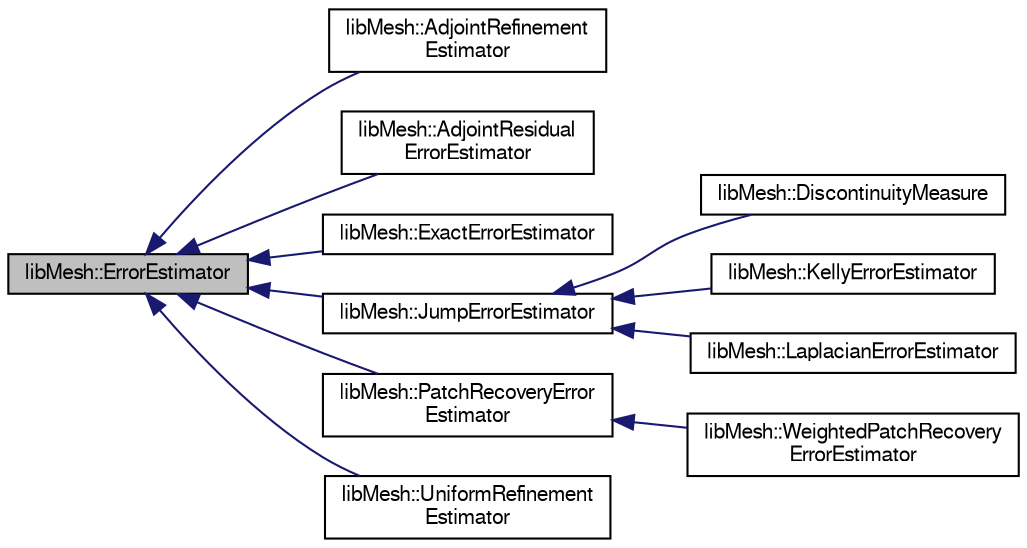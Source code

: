 digraph "libMesh::ErrorEstimator"
{
  edge [fontname="FreeSans",fontsize="10",labelfontname="FreeSans",labelfontsize="10"];
  node [fontname="FreeSans",fontsize="10",shape=record];
  rankdir="LR";
  Node1 [label="libMesh::ErrorEstimator",height=0.2,width=0.4,color="black", fillcolor="grey75", style="filled", fontcolor="black"];
  Node1 -> Node2 [dir="back",color="midnightblue",fontsize="10",style="solid",fontname="FreeSans"];
  Node2 [label="libMesh::AdjointRefinement\lEstimator",height=0.2,width=0.4,color="black", fillcolor="white", style="filled",URL="$classlibMesh_1_1AdjointRefinementEstimator.html"];
  Node1 -> Node3 [dir="back",color="midnightblue",fontsize="10",style="solid",fontname="FreeSans"];
  Node3 [label="libMesh::AdjointResidual\lErrorEstimator",height=0.2,width=0.4,color="black", fillcolor="white", style="filled",URL="$classlibMesh_1_1AdjointResidualErrorEstimator.html"];
  Node1 -> Node4 [dir="back",color="midnightblue",fontsize="10",style="solid",fontname="FreeSans"];
  Node4 [label="libMesh::ExactErrorEstimator",height=0.2,width=0.4,color="black", fillcolor="white", style="filled",URL="$classlibMesh_1_1ExactErrorEstimator.html"];
  Node1 -> Node5 [dir="back",color="midnightblue",fontsize="10",style="solid",fontname="FreeSans"];
  Node5 [label="libMesh::JumpErrorEstimator",height=0.2,width=0.4,color="black", fillcolor="white", style="filled",URL="$classlibMesh_1_1JumpErrorEstimator.html"];
  Node5 -> Node6 [dir="back",color="midnightblue",fontsize="10",style="solid",fontname="FreeSans"];
  Node6 [label="libMesh::DiscontinuityMeasure",height=0.2,width=0.4,color="black", fillcolor="white", style="filled",URL="$classlibMesh_1_1DiscontinuityMeasure.html"];
  Node5 -> Node7 [dir="back",color="midnightblue",fontsize="10",style="solid",fontname="FreeSans"];
  Node7 [label="libMesh::KellyErrorEstimator",height=0.2,width=0.4,color="black", fillcolor="white", style="filled",URL="$classlibMesh_1_1KellyErrorEstimator.html"];
  Node5 -> Node8 [dir="back",color="midnightblue",fontsize="10",style="solid",fontname="FreeSans"];
  Node8 [label="libMesh::LaplacianErrorEstimator",height=0.2,width=0.4,color="black", fillcolor="white", style="filled",URL="$classlibMesh_1_1LaplacianErrorEstimator.html"];
  Node1 -> Node9 [dir="back",color="midnightblue",fontsize="10",style="solid",fontname="FreeSans"];
  Node9 [label="libMesh::PatchRecoveryError\lEstimator",height=0.2,width=0.4,color="black", fillcolor="white", style="filled",URL="$classlibMesh_1_1PatchRecoveryErrorEstimator.html"];
  Node9 -> Node10 [dir="back",color="midnightblue",fontsize="10",style="solid",fontname="FreeSans"];
  Node10 [label="libMesh::WeightedPatchRecovery\lErrorEstimator",height=0.2,width=0.4,color="black", fillcolor="white", style="filled",URL="$classlibMesh_1_1WeightedPatchRecoveryErrorEstimator.html"];
  Node1 -> Node11 [dir="back",color="midnightblue",fontsize="10",style="solid",fontname="FreeSans"];
  Node11 [label="libMesh::UniformRefinement\lEstimator",height=0.2,width=0.4,color="black", fillcolor="white", style="filled",URL="$classlibMesh_1_1UniformRefinementEstimator.html"];
}
